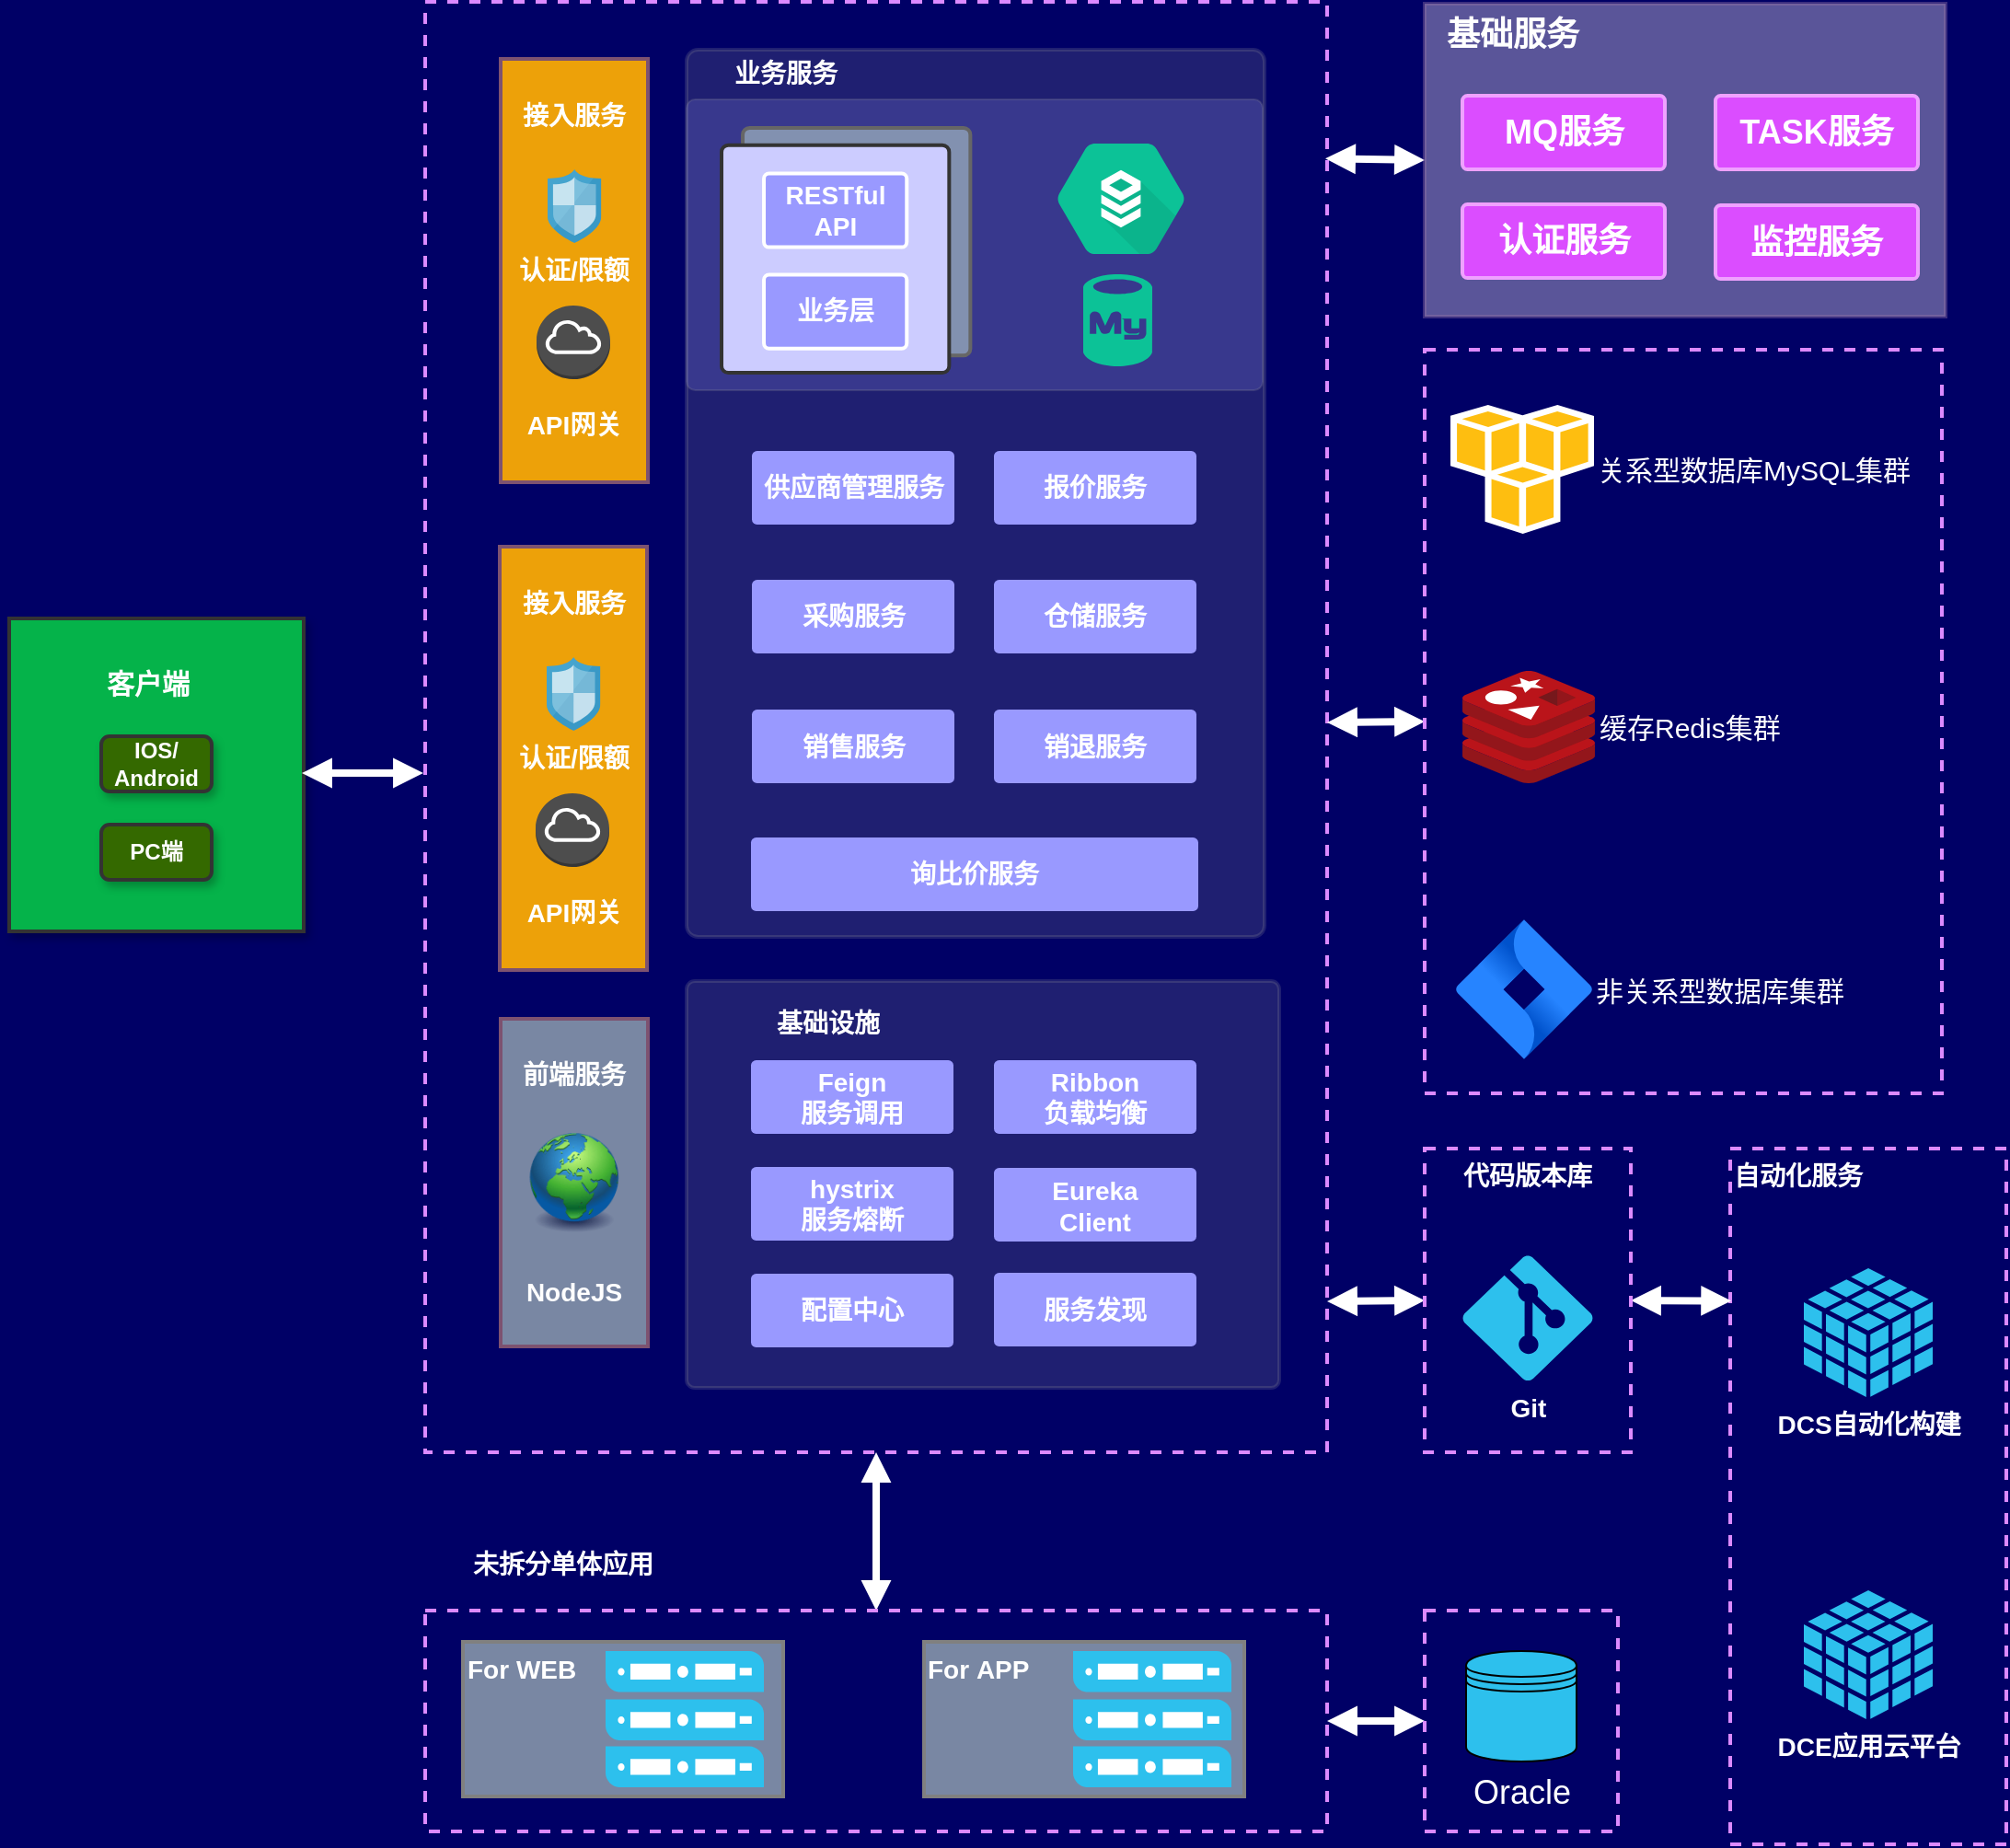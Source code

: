 <mxfile version="24.7.17">
  <diagram id="C5RBs43oDa-KdzZeNtuy" name="Page-1">
    <mxGraphModel dx="2004" dy="1154" grid="0" gridSize="10" guides="1" tooltips="1" connect="1" arrows="1" fold="1" page="1" pageScale="1" pageWidth="827" pageHeight="1169" background="#000066" math="0" shadow="0">
      <root>
        <mxCell id="WIyWlLk6GJQsqaUBKTNV-0" />
        <mxCell id="WIyWlLk6GJQsqaUBKTNV-1" parent="WIyWlLk6GJQsqaUBKTNV-0" />
        <mxCell id="uy2ln4zJi_271SopDiRo-978" value="自动化服务" style="rounded=0;whiteSpace=wrap;html=1;shadow=0;strokeColor=#DC8AFF;strokeWidth=2;fillColor=none;fontSize=14;fontColor=#FFFFFF;align=left;dashed=1;verticalAlign=top;fontStyle=1" parent="WIyWlLk6GJQsqaUBKTNV-1" vertex="1">
          <mxGeometry x="1274" y="713" width="150" height="378" as="geometry" />
        </mxCell>
        <mxCell id="uy2ln4zJi_271SopDiRo-979" value="" style="rounded=0;whiteSpace=wrap;html=1;shadow=0;strokeColor=#DC8AFF;strokeWidth=2;fillColor=none;fontSize=14;fontColor=#FFFFFF;align=left;dashed=1;" parent="WIyWlLk6GJQsqaUBKTNV-1" vertex="1">
          <mxGeometry x="565" y="90" width="490" height="788" as="geometry" />
        </mxCell>
        <mxCell id="uy2ln4zJi_271SopDiRo-980" value="" style="rounded=1;whiteSpace=wrap;html=1;shadow=0;glass=0;strokeColor=#999999;strokeWidth=2;fillColor=#999999;fontSize=14;fontColor=#FFFFFF;align=center;opacity=20;arcSize=2;" parent="WIyWlLk6GJQsqaUBKTNV-1" vertex="1">
          <mxGeometry x="707" y="116" width="314" height="482" as="geometry" />
        </mxCell>
        <mxCell id="uy2ln4zJi_271SopDiRo-981" value="" style="rounded=1;whiteSpace=wrap;html=1;shadow=0;glass=0;strokeColor=#999999;strokeWidth=1;fillColor=#9999FF;fontSize=14;fontColor=#FFFFFF;align=center;arcSize=3;opacity=20;" parent="WIyWlLk6GJQsqaUBKTNV-1" vertex="1">
          <mxGeometry x="707" y="143" width="313" height="158" as="geometry" />
        </mxCell>
        <mxCell id="uy2ln4zJi_271SopDiRo-982" value="" style="rounded=1;whiteSpace=wrap;html=1;shadow=0;glass=0;strokeColor=#999999;strokeWidth=2;fillColor=#999999;fontSize=14;fontColor=#FFFFFF;align=center;opacity=20;arcSize=2;" parent="WIyWlLk6GJQsqaUBKTNV-1" vertex="1">
          <mxGeometry x="707" y="622" width="322" height="221" as="geometry" />
        </mxCell>
        <mxCell id="uy2ln4zJi_271SopDiRo-983" value="" style="group" parent="WIyWlLk6GJQsqaUBKTNV-1" vertex="1" connectable="0">
          <mxGeometry x="339" y="425" width="160" height="170" as="geometry" />
        </mxCell>
        <mxCell id="uy2ln4zJi_271SopDiRo-984" value="" style="rounded=0;whiteSpace=wrap;html=1;shadow=1;fillColor=#05B34A;strokeColor=#333333;strokeWidth=2;" parent="uy2ln4zJi_271SopDiRo-983" vertex="1">
          <mxGeometry width="160" height="170" as="geometry" />
        </mxCell>
        <mxCell id="uy2ln4zJi_271SopDiRo-985" value="&lt;b style=&quot;font-size: 15px;&quot;&gt;客户端&lt;/b&gt;" style="text;html=1;strokeColor=none;fillColor=none;align=center;verticalAlign=middle;whiteSpace=wrap;rounded=0;shadow=1;fontColor=#FFFFFF;fontSize=15;" parent="uy2ln4zJi_271SopDiRo-983" vertex="1">
          <mxGeometry x="45.714" y="23" width="59.429" height="23" as="geometry" />
        </mxCell>
        <mxCell id="uy2ln4zJi_271SopDiRo-986" value="" style="group;fontStyle=1" parent="uy2ln4zJi_271SopDiRo-983" vertex="1" connectable="0">
          <mxGeometry x="15.5" y="70" width="129" height="74.5" as="geometry" />
        </mxCell>
        <mxCell id="uy2ln4zJi_271SopDiRo-990" value="IOS/&lt;br&gt;Android" style="rounded=1;whiteSpace=wrap;html=1;shadow=1;fillColor=#346900;strokeColor=#333333;strokeWidth=2;fontColor=#FFFFFF;fontStyle=1" parent="uy2ln4zJi_271SopDiRo-986" vertex="1">
          <mxGeometry x="34.5" y="-6" width="60" height="30" as="geometry" />
        </mxCell>
        <mxCell id="uy2ln4zJi_271SopDiRo-988" value="PC端" style="rounded=1;whiteSpace=wrap;html=1;shadow=1;fillColor=#346900;strokeColor=#333333;strokeWidth=2;fontColor=#FFFFFF;fontStyle=1" parent="uy2ln4zJi_271SopDiRo-983" vertex="1">
          <mxGeometry x="50" y="112" width="60" height="30" as="geometry" />
        </mxCell>
        <mxCell id="uy2ln4zJi_271SopDiRo-1002" style="rounded=0;orthogonalLoop=1;jettySize=auto;html=1;exitX=0.5;exitY=0;exitDx=0;exitDy=0;entryX=0.5;entryY=1;entryDx=0;entryDy=0;fontSize=18;fontColor=#FFFFFF;strokeColor=#FFFFFF;endArrow=block;endFill=1;strokeWidth=4;startArrow=block;startFill=1;" parent="WIyWlLk6GJQsqaUBKTNV-1" source="uy2ln4zJi_271SopDiRo-1003" target="uy2ln4zJi_271SopDiRo-979" edge="1">
          <mxGeometry relative="1" as="geometry" />
        </mxCell>
        <mxCell id="uy2ln4zJi_271SopDiRo-1003" value="" style="rounded=0;whiteSpace=wrap;html=1;shadow=0;strokeColor=#DC8AFF;strokeWidth=2;fillColor=none;fontSize=14;fontColor=#FFFFFF;align=left;dashed=1;labelPosition=center;verticalLabelPosition=top;verticalAlign=bottom;fontStyle=1" parent="WIyWlLk6GJQsqaUBKTNV-1" vertex="1">
          <mxGeometry x="565" y="964" width="490" height="120" as="geometry" />
        </mxCell>
        <mxCell id="uy2ln4zJi_271SopDiRo-1004" style="edgeStyle=none;rounded=0;orthogonalLoop=1;jettySize=auto;html=1;exitX=0;exitY=0.5;exitDx=0;exitDy=0;startArrow=block;startFill=1;endArrow=block;endFill=1;strokeColor=#FFFFFF;strokeWidth=4;fontSize=18;fontColor=#FFFFFF;" parent="WIyWlLk6GJQsqaUBKTNV-1" source="uy2ln4zJi_271SopDiRo-1005" target="uy2ln4zJi_271SopDiRo-979" edge="1">
          <mxGeometry relative="1" as="geometry" />
        </mxCell>
        <mxCell id="uy2ln4zJi_271SopDiRo-1005" value="" style="rounded=0;whiteSpace=wrap;html=1;shadow=0;strokeColor=#DC8AFF;strokeWidth=2;fillColor=none;fontSize=14;fontColor=#FFFFFF;align=left;dashed=1;" parent="WIyWlLk6GJQsqaUBKTNV-1" vertex="1">
          <mxGeometry x="1108" y="279" width="281" height="404" as="geometry" />
        </mxCell>
        <mxCell id="uy2ln4zJi_271SopDiRo-1006" style="rounded=0;orthogonalLoop=1;jettySize=auto;html=1;exitX=0;exitY=0.5;exitDx=0;exitDy=0;startArrow=block;startFill=1;endArrow=block;endFill=1;strokeColor=#FFFFFF;strokeWidth=4;fontSize=18;fontColor=#FFFFFF;entryX=1;entryY=0.896;entryDx=0;entryDy=0;entryPerimeter=0;" parent="WIyWlLk6GJQsqaUBKTNV-1" source="uy2ln4zJi_271SopDiRo-1008" target="uy2ln4zJi_271SopDiRo-979" edge="1">
          <mxGeometry relative="1" as="geometry">
            <mxPoint x="1072" y="818" as="targetPoint" />
          </mxGeometry>
        </mxCell>
        <mxCell id="uy2ln4zJi_271SopDiRo-1007" style="edgeStyle=none;rounded=0;orthogonalLoop=1;jettySize=auto;html=1;exitX=1;exitY=0.5;exitDx=0;exitDy=0;startArrow=block;startFill=1;endArrow=block;endFill=1;strokeColor=#FFFFFF;strokeWidth=4;fontSize=18;fontColor=#FFFFFF;entryX=0.004;entryY=0.219;entryDx=0;entryDy=0;entryPerimeter=0;" parent="WIyWlLk6GJQsqaUBKTNV-1" source="uy2ln4zJi_271SopDiRo-1008" target="uy2ln4zJi_271SopDiRo-978" edge="1">
          <mxGeometry relative="1" as="geometry" />
        </mxCell>
        <mxCell id="uy2ln4zJi_271SopDiRo-1008" value="代码版本库" style="rounded=0;whiteSpace=wrap;html=1;shadow=0;strokeColor=#DC8AFF;strokeWidth=2;fillColor=none;fontSize=14;fontColor=#FFFFFF;align=center;dashed=1;verticalAlign=top;fontStyle=1" parent="WIyWlLk6GJQsqaUBKTNV-1" vertex="1">
          <mxGeometry x="1108" y="713" width="112" height="165" as="geometry" />
        </mxCell>
        <mxCell id="uy2ln4zJi_271SopDiRo-1009" style="edgeStyle=none;rounded=0;orthogonalLoop=1;jettySize=auto;html=1;exitX=0;exitY=0.5;exitDx=0;exitDy=0;entryX=1;entryY=0.5;entryDx=0;entryDy=0;startArrow=block;startFill=1;endArrow=block;endFill=1;strokeColor=#FFFFFF;strokeWidth=4;fontSize=18;fontColor=#FFFFFF;" parent="WIyWlLk6GJQsqaUBKTNV-1" source="uy2ln4zJi_271SopDiRo-1010" target="uy2ln4zJi_271SopDiRo-1003" edge="1">
          <mxGeometry relative="1" as="geometry" />
        </mxCell>
        <mxCell id="uy2ln4zJi_271SopDiRo-1010" value="" style="rounded=0;whiteSpace=wrap;html=1;shadow=0;strokeColor=#DC8AFF;strokeWidth=2;fillColor=none;fontSize=14;fontColor=#FFFFFF;align=left;dashed=1;" parent="WIyWlLk6GJQsqaUBKTNV-1" vertex="1">
          <mxGeometry x="1108" y="964" width="105" height="120" as="geometry" />
        </mxCell>
        <mxCell id="uy2ln4zJi_271SopDiRo-1011" style="edgeStyle=none;rounded=0;orthogonalLoop=1;jettySize=auto;html=1;exitX=0;exitY=0.5;exitDx=0;exitDy=0;entryX=0.998;entryY=0.108;entryDx=0;entryDy=0;entryPerimeter=0;startArrow=block;startFill=1;endArrow=block;endFill=1;strokeColor=#FFFFFF;strokeWidth=4;fontSize=18;fontColor=#FFFFFF;" parent="WIyWlLk6GJQsqaUBKTNV-1" source="uy2ln4zJi_271SopDiRo-1012" target="uy2ln4zJi_271SopDiRo-979" edge="1">
          <mxGeometry relative="1" as="geometry" />
        </mxCell>
        <mxCell id="uy2ln4zJi_271SopDiRo-1012" value="&amp;nbsp; 基础服务" style="rounded=0;whiteSpace=wrap;html=1;shadow=0;strokeColor=#9673a6;strokeWidth=2;fillColor=#e1d5e7;fontSize=18;align=left;opacity=40;fontStyle=1;fontColor=#FFFFFF;verticalAlign=top;" parent="WIyWlLk6GJQsqaUBKTNV-1" vertex="1">
          <mxGeometry x="1108" y="91" width="283" height="170" as="geometry" />
        </mxCell>
        <mxCell id="uy2ln4zJi_271SopDiRo-1013" value="接入服务&lt;br&gt;&lt;br&gt;&lt;br&gt;&lt;br&gt;&lt;br&gt;认证/限额&lt;br&gt;&lt;br&gt;&lt;br&gt;&lt;br&gt;&lt;br&gt;API网关" style="rounded=0;whiteSpace=wrap;html=1;shadow=0;strokeColor=#7D5270;strokeWidth=2;fillColor=#EDA109;fontSize=14;fontColor=#FFFFFF;align=center;fontStyle=1" parent="WIyWlLk6GJQsqaUBKTNV-1" vertex="1">
          <mxGeometry x="606" y="121" width="80" height="230" as="geometry" />
        </mxCell>
        <mxCell id="uy2ln4zJi_271SopDiRo-1014" value="" style="aspect=fixed;html=1;perimeter=none;align=center;shadow=0;dashed=0;image;fontSize=12;image=img/lib/mscae/ShieldFirewall.svg;" parent="WIyWlLk6GJQsqaUBKTNV-1" vertex="1">
          <mxGeometry x="631.5" y="181" width="29.2" height="40" as="geometry" />
        </mxCell>
        <mxCell id="uy2ln4zJi_271SopDiRo-1015" value="" style="outlineConnect=0;dashed=0;verticalLabelPosition=bottom;verticalAlign=top;align=center;html=1;shape=mxgraph.aws3.internet_gateway;fillColor=#4D4D4D;gradientColor=none;shadow=0;strokeColor=#000000;strokeWidth=2;fontSize=31;fontColor=#FFFFFF;" parent="WIyWlLk6GJQsqaUBKTNV-1" vertex="1">
          <mxGeometry x="625.5" y="255" width="40" height="40" as="geometry" />
        </mxCell>
        <mxCell id="uy2ln4zJi_271SopDiRo-1016" value="接入服务&lt;br&gt;&lt;br&gt;&lt;br&gt;&lt;br&gt;&lt;br&gt;认证/限额&lt;br&gt;&lt;br&gt;&lt;br&gt;&lt;br&gt;&lt;br&gt;API网关" style="rounded=0;whiteSpace=wrap;html=1;shadow=0;strokeColor=#7D5270;strokeWidth=2;fillColor=#EDA109;fontSize=14;fontColor=#FFFFFF;align=center;fontStyle=1" parent="WIyWlLk6GJQsqaUBKTNV-1" vertex="1">
          <mxGeometry x="605.5" y="386" width="80" height="230" as="geometry" />
        </mxCell>
        <mxCell id="uy2ln4zJi_271SopDiRo-1017" value="" style="aspect=fixed;html=1;perimeter=none;align=center;shadow=0;dashed=0;image;fontSize=12;image=img/lib/mscae/ShieldFirewall.svg;" parent="WIyWlLk6GJQsqaUBKTNV-1" vertex="1">
          <mxGeometry x="631" y="446" width="29.2" height="40" as="geometry" />
        </mxCell>
        <mxCell id="uy2ln4zJi_271SopDiRo-1018" value="" style="outlineConnect=0;dashed=0;verticalLabelPosition=bottom;verticalAlign=top;align=center;html=1;shape=mxgraph.aws3.internet_gateway;fillColor=#4D4D4D;gradientColor=none;shadow=0;strokeColor=#000000;strokeWidth=2;fontSize=31;fontColor=#FFFFFF;" parent="WIyWlLk6GJQsqaUBKTNV-1" vertex="1">
          <mxGeometry x="625" y="520" width="40" height="40" as="geometry" />
        </mxCell>
        <mxCell id="uy2ln4zJi_271SopDiRo-1019" value="前端服务&lt;br&gt;&lt;br&gt;&lt;br&gt;&lt;br&gt;&lt;br&gt;&lt;br&gt;&lt;br&gt;NodeJS" style="rounded=0;whiteSpace=wrap;html=1;shadow=0;strokeColor=#7D5270;strokeWidth=2;fillColor=#7987A3;fontSize=14;fontColor=#FFFFFF;align=center;fontStyle=1" parent="WIyWlLk6GJQsqaUBKTNV-1" vertex="1">
          <mxGeometry x="606" y="642.5" width="80" height="178" as="geometry" />
        </mxCell>
        <mxCell id="uy2ln4zJi_271SopDiRo-1020" value="" style="image;html=1;labelBackgroundColor=#ffffff;image=img/lib/clip_art/general/Earth_globe_128x128.png;shadow=0;strokeColor=#000000;strokeWidth=2;fillColor=#7987A3;fontSize=14;fontColor=#FFFFFF;align=left;" parent="WIyWlLk6GJQsqaUBKTNV-1" vertex="1">
          <mxGeometry x="619" y="704.5" width="54" height="54" as="geometry" />
        </mxCell>
        <mxCell id="uy2ln4zJi_271SopDiRo-1021" value="供应商管理服务" style="rounded=1;whiteSpace=wrap;html=1;shadow=0;glass=0;strokeColor=none;strokeWidth=2;fillColor=#9999FF;fontSize=14;fontColor=#FFFFFF;align=center;arcSize=7;fontStyle=1" parent="WIyWlLk6GJQsqaUBKTNV-1" vertex="1">
          <mxGeometry x="742.5" y="334" width="110" height="40" as="geometry" />
        </mxCell>
        <mxCell id="uy2ln4zJi_271SopDiRo-1022" value="采购服务" style="rounded=1;whiteSpace=wrap;html=1;shadow=0;glass=0;strokeColor=none;strokeWidth=2;fillColor=#9999FF;fontSize=14;fontColor=#FFFFFF;align=center;arcSize=7;fontStyle=1" parent="WIyWlLk6GJQsqaUBKTNV-1" vertex="1">
          <mxGeometry x="742.5" y="404" width="110" height="40" as="geometry" />
        </mxCell>
        <mxCell id="uy2ln4zJi_271SopDiRo-1024" value="销售服务" style="rounded=1;whiteSpace=wrap;html=1;shadow=0;glass=0;strokeColor=none;strokeWidth=2;fillColor=#9999FF;fontSize=14;fontColor=#FFFFFF;align=center;arcSize=7;fontStyle=1" parent="WIyWlLk6GJQsqaUBKTNV-1" vertex="1">
          <mxGeometry x="742.5" y="474.5" width="110" height="40" as="geometry" />
        </mxCell>
        <mxCell id="uy2ln4zJi_271SopDiRo-1025" value="报价服务" style="rounded=1;whiteSpace=wrap;html=1;shadow=0;glass=0;strokeColor=none;strokeWidth=2;fillColor=#9999FF;fontSize=14;fontColor=#FFFFFF;align=center;arcSize=7;fontStyle=1" parent="WIyWlLk6GJQsqaUBKTNV-1" vertex="1">
          <mxGeometry x="874" y="334" width="110" height="40" as="geometry" />
        </mxCell>
        <mxCell id="uy2ln4zJi_271SopDiRo-1026" value="仓储服务" style="rounded=1;whiteSpace=wrap;html=1;shadow=0;glass=0;strokeColor=none;strokeWidth=2;fillColor=#9999FF;fontSize=14;fontColor=#FFFFFF;align=center;arcSize=7;fontStyle=1" parent="WIyWlLk6GJQsqaUBKTNV-1" vertex="1">
          <mxGeometry x="874" y="404" width="110" height="40" as="geometry" />
        </mxCell>
        <mxCell id="uy2ln4zJi_271SopDiRo-1028" value="销退服务" style="rounded=1;whiteSpace=wrap;html=1;shadow=0;glass=0;strokeColor=none;strokeWidth=2;fillColor=#9999FF;fontSize=14;fontColor=#FFFFFF;align=center;arcSize=7;fontStyle=1" parent="WIyWlLk6GJQsqaUBKTNV-1" vertex="1">
          <mxGeometry x="874" y="474.5" width="110" height="40" as="geometry" />
        </mxCell>
        <mxCell id="uy2ln4zJi_271SopDiRo-1029" value="询比价服务" style="rounded=1;whiteSpace=wrap;html=1;shadow=0;glass=0;strokeColor=none;strokeWidth=2;fillColor=#9999FF;fontSize=14;fontColor=#FFFFFF;align=center;arcSize=7;fontStyle=1" parent="WIyWlLk6GJQsqaUBKTNV-1" vertex="1">
          <mxGeometry x="742" y="544" width="243" height="40" as="geometry" />
        </mxCell>
        <mxCell id="uy2ln4zJi_271SopDiRo-1030" value="" style="group" parent="WIyWlLk6GJQsqaUBKTNV-1" vertex="1" connectable="0">
          <mxGeometry x="726" y="158.5" width="142" height="139" as="geometry" />
        </mxCell>
        <mxCell id="uy2ln4zJi_271SopDiRo-1031" value="" style="rounded=1;whiteSpace=wrap;html=1;shadow=0;strokeColor=#666666;strokeWidth=2;fillColor=#8291B0;fontSize=14;fontColor=#FFFFFF;align=left;arcSize=3;glass=0;" parent="uy2ln4zJi_271SopDiRo-1030" vertex="1">
          <mxGeometry x="11.514" width="123.664" height="123.65" as="geometry" />
        </mxCell>
        <mxCell id="uy2ln4zJi_271SopDiRo-1032" value="" style="rounded=1;whiteSpace=wrap;html=1;shadow=0;strokeColor=#333333;strokeWidth=2;fillColor=#CCCCFF;fontSize=14;fontColor=#FFFFFF;align=left;arcSize=3;glass=0;" parent="uy2ln4zJi_271SopDiRo-1030" vertex="1">
          <mxGeometry y="9.38" width="123.664" height="123.65" as="geometry" />
        </mxCell>
        <mxCell id="uy2ln4zJi_271SopDiRo-1033" value="RESTful&lt;br&gt;API" style="rounded=1;whiteSpace=wrap;html=1;shadow=0;glass=0;strokeColor=#FFFFFF;strokeWidth=2;fillColor=#9999FF;fontSize=14;fontColor=#FFFFFF;align=center;arcSize=7;fontStyle=1" parent="uy2ln4zJi_271SopDiRo-1030" vertex="1">
          <mxGeometry x="23.027" y="24.73" width="77.61" height="40.08" as="geometry" />
        </mxCell>
        <mxCell id="uy2ln4zJi_271SopDiRo-1034" value="业务层" style="rounded=1;whiteSpace=wrap;html=1;shadow=0;glass=0;strokeColor=#FFFFFF;strokeWidth=2;fillColor=#9999FF;fontSize=14;fontColor=#FFFFFF;align=center;arcSize=7;fontStyle=1" parent="uy2ln4zJi_271SopDiRo-1030" vertex="1">
          <mxGeometry x="23.027" y="79.733" width="77.61" height="40.08" as="geometry" />
        </mxCell>
        <mxCell id="uy2ln4zJi_271SopDiRo-1035" value="基础设施" style="text;html=1;strokeColor=none;fillColor=none;align=left;verticalAlign=middle;whiteSpace=wrap;rounded=0;shadow=0;glass=0;fontSize=14;fontColor=#FFFFFF;opacity=20;fontStyle=1" parent="WIyWlLk6GJQsqaUBKTNV-1" vertex="1">
          <mxGeometry x="753.5" y="635" width="69" height="20" as="geometry" />
        </mxCell>
        <mxCell id="uy2ln4zJi_271SopDiRo-1036" value="" style="verticalLabelPosition=bottom;html=1;verticalAlign=top;align=center;strokeColor=none;fillColor=#0CC297;shape=mxgraph.azure.mysql_database;shadow=0;glass=0;fontSize=14;fontColor=#FFFFFF;" parent="WIyWlLk6GJQsqaUBKTNV-1" vertex="1">
          <mxGeometry x="922.5" y="238" width="37.5" height="50" as="geometry" />
        </mxCell>
        <mxCell id="uy2ln4zJi_271SopDiRo-1037" value="" style="shape=mxgraph.gcp.storage_databases.cloud_sql;html=1;fillColor=#0CC297;gradientColor=none;strokeColor=none;verticalLabelPosition=bottom;verticalAlign=top;align=center;shadow=0;glass=0;fontSize=14;fontColor=#FFFFFF;" parent="WIyWlLk6GJQsqaUBKTNV-1" vertex="1">
          <mxGeometry x="908.5" y="167" width="69" height="60" as="geometry" />
        </mxCell>
        <mxCell id="uy2ln4zJi_271SopDiRo-1038" value="Feign&lt;br&gt;服务调用" style="rounded=1;whiteSpace=wrap;html=1;shadow=0;glass=0;strokeColor=none;strokeWidth=2;fillColor=#9999FF;fontSize=14;fontColor=#FFFFFF;align=center;arcSize=7;fontStyle=1" parent="WIyWlLk6GJQsqaUBKTNV-1" vertex="1">
          <mxGeometry x="742" y="665" width="110" height="40" as="geometry" />
        </mxCell>
        <mxCell id="uy2ln4zJi_271SopDiRo-1039" value="Ribbon&lt;br&gt;负载均衡" style="rounded=1;whiteSpace=wrap;html=1;shadow=0;glass=0;strokeColor=none;strokeWidth=2;fillColor=#9999FF;fontSize=14;fontColor=#FFFFFF;align=center;arcSize=7;fontStyle=1" parent="WIyWlLk6GJQsqaUBKTNV-1" vertex="1">
          <mxGeometry x="874" y="665" width="110" height="40" as="geometry" />
        </mxCell>
        <mxCell id="uy2ln4zJi_271SopDiRo-1040" value="Eureka&lt;br&gt;Client" style="rounded=1;whiteSpace=wrap;html=1;shadow=0;glass=0;strokeColor=none;strokeWidth=2;fillColor=#9999FF;fontSize=14;fontColor=#FFFFFF;align=center;arcSize=7;fontStyle=1" parent="WIyWlLk6GJQsqaUBKTNV-1" vertex="1">
          <mxGeometry x="874" y="723.5" width="110" height="40" as="geometry" />
        </mxCell>
        <mxCell id="uy2ln4zJi_271SopDiRo-1041" value="hystrix&lt;br&gt;服务熔断" style="rounded=1;whiteSpace=wrap;html=1;shadow=0;glass=0;strokeColor=none;strokeWidth=2;fillColor=#9999FF;fontSize=14;fontColor=#FFFFFF;align=center;arcSize=7;fontStyle=1" parent="WIyWlLk6GJQsqaUBKTNV-1" vertex="1">
          <mxGeometry x="742" y="723" width="110" height="40" as="geometry" />
        </mxCell>
        <mxCell id="uy2ln4zJi_271SopDiRo-1042" value="配置中心" style="rounded=1;whiteSpace=wrap;html=1;shadow=0;glass=0;strokeColor=none;strokeWidth=2;fillColor=#9999FF;fontSize=14;fontColor=#FFFFFF;align=center;arcSize=7;fontStyle=1" parent="WIyWlLk6GJQsqaUBKTNV-1" vertex="1">
          <mxGeometry x="742" y="781" width="110" height="40" as="geometry" />
        </mxCell>
        <mxCell id="uy2ln4zJi_271SopDiRo-1043" value="服务发现" style="rounded=1;whiteSpace=wrap;html=1;shadow=0;glass=0;strokeColor=none;strokeWidth=2;fillColor=#9999FF;fontSize=14;fontColor=#FFFFFF;align=center;arcSize=7;fontStyle=1" parent="WIyWlLk6GJQsqaUBKTNV-1" vertex="1">
          <mxGeometry x="874" y="780.5" width="110" height="40" as="geometry" />
        </mxCell>
        <mxCell id="uy2ln4zJi_271SopDiRo-1044" value="For&amp;nbsp;WEB" style="rounded=0;whiteSpace=wrap;html=1;shadow=0;strokeColor=#808080;strokeWidth=2;fillColor=#7987A3;fontSize=14;fontColor=#FFFFFF;align=left;fontStyle=1;verticalAlign=top;" parent="WIyWlLk6GJQsqaUBKTNV-1" vertex="1">
          <mxGeometry x="585.5" y="981" width="174" height="84" as="geometry" />
        </mxCell>
        <mxCell id="uy2ln4zJi_271SopDiRo-1045" value="For&amp;nbsp;APP" style="rounded=0;whiteSpace=wrap;html=1;shadow=0;strokeColor=#808080;strokeWidth=2;fillColor=#7987A3;fontSize=14;fontColor=#FFFFFF;align=left;fontStyle=1;verticalAlign=top;" parent="WIyWlLk6GJQsqaUBKTNV-1" vertex="1">
          <mxGeometry x="836" y="981" width="174" height="84" as="geometry" />
        </mxCell>
        <mxCell id="uy2ln4zJi_271SopDiRo-1046" value="业务服务" style="text;html=1;strokeColor=none;fillColor=none;align=left;verticalAlign=middle;whiteSpace=wrap;rounded=0;shadow=0;glass=0;fontSize=14;fontColor=#FFFFFF;opacity=20;fontStyle=1" parent="WIyWlLk6GJQsqaUBKTNV-1" vertex="1">
          <mxGeometry x="730.5" y="119" width="69" height="20" as="geometry" />
        </mxCell>
        <mxCell id="uy2ln4zJi_271SopDiRo-1047" value="未拆分单体应用" style="text;html=1;strokeColor=none;fillColor=none;align=left;verticalAlign=middle;whiteSpace=wrap;rounded=0;shadow=0;glass=0;fontSize=14;fontColor=#FFFFFF;opacity=20;fontStyle=1" parent="WIyWlLk6GJQsqaUBKTNV-1" vertex="1">
          <mxGeometry x="589" y="929" width="112" height="20" as="geometry" />
        </mxCell>
        <mxCell id="uy2ln4zJi_271SopDiRo-1048" value="Git" style="shadow=0;dashed=0;html=1;strokeColor=none;fillColor=#2DC0ED;labelPosition=center;verticalLabelPosition=bottom;verticalAlign=top;align=center;shape=mxgraph.azure.git_repository;glass=0;fontSize=14;fontColor=#FFFFFF;fontStyle=1" parent="WIyWlLk6GJQsqaUBKTNV-1" vertex="1">
          <mxGeometry x="1128.5" y="771" width="71" height="68" as="geometry" />
        </mxCell>
        <mxCell id="uy2ln4zJi_271SopDiRo-1049" value="DCS自动化构建" style="shadow=0;dashed=0;html=1;strokeColor=none;labelPosition=center;verticalLabelPosition=bottom;verticalAlign=top;outlineConnect=0;align=center;shape=mxgraph.office.databases.database_cube;fillColor=#2DC0ED;glass=0;fontSize=14;fontColor=#FFFFFF;fontStyle=1" parent="WIyWlLk6GJQsqaUBKTNV-1" vertex="1">
          <mxGeometry x="1314" y="778" width="70" height="70" as="geometry" />
        </mxCell>
        <mxCell id="uy2ln4zJi_271SopDiRo-1050" value="DCE应用云平台" style="shadow=0;dashed=0;html=1;strokeColor=none;labelPosition=center;verticalLabelPosition=bottom;verticalAlign=top;outlineConnect=0;align=center;shape=mxgraph.office.databases.database_cube;fillColor=#2DC0ED;glass=0;fontSize=14;fontColor=#FFFFFF;fontStyle=1" parent="WIyWlLk6GJQsqaUBKTNV-1" vertex="1">
          <mxGeometry x="1314" y="953" width="70" height="70" as="geometry" />
        </mxCell>
        <mxCell id="uy2ln4zJi_271SopDiRo-1051" value="缓存Redis集群" style="aspect=fixed;html=1;perimeter=none;align=left;shadow=0;dashed=0;image;fontSize=15;image=img/lib/mscae/Cache_Redis_Product.svg;glass=0;strokeColor=#000000;strokeWidth=1;fillColor=#2E73B8;gradientColor=none;labelBackgroundColor=none;fontColor=#FFFFFF;verticalAlign=middle;labelPosition=right;verticalLabelPosition=middle;" parent="WIyWlLk6GJQsqaUBKTNV-1" vertex="1">
          <mxGeometry x="1128.5" y="453.5" width="72" height="61" as="geometry" />
        </mxCell>
        <mxCell id="uy2ln4zJi_271SopDiRo-1052" value="MQ服务" style="rounded=1;whiteSpace=wrap;html=1;shadow=0;glass=0;strokeColor=#EFA1FF;strokeWidth=2;fillColor=#DB4DFF;fontSize=18;fontColor=#FFFFFF;align=center;arcSize=7;fontStyle=1" parent="WIyWlLk6GJQsqaUBKTNV-1" vertex="1">
          <mxGeometry x="1128.5" y="141" width="110" height="40" as="geometry" />
        </mxCell>
        <mxCell id="uy2ln4zJi_271SopDiRo-1053" value="TASK服务" style="rounded=1;whiteSpace=wrap;html=1;shadow=0;glass=0;strokeColor=#EFA1FF;strokeWidth=2;fillColor=#DB4DFF;fontSize=18;fontColor=#FFFFFF;align=center;arcSize=7;fontStyle=1" parent="WIyWlLk6GJQsqaUBKTNV-1" vertex="1">
          <mxGeometry x="1266" y="141" width="110" height="40" as="geometry" />
        </mxCell>
        <mxCell id="uy2ln4zJi_271SopDiRo-1054" value="监控服务" style="rounded=1;whiteSpace=wrap;html=1;shadow=0;glass=0;strokeColor=#EFA1FF;strokeWidth=2;fillColor=#DB4DFF;fontSize=18;fontColor=#FFFFFF;align=center;arcSize=7;fontStyle=1" parent="WIyWlLk6GJQsqaUBKTNV-1" vertex="1">
          <mxGeometry x="1266" y="200.5" width="110" height="40" as="geometry" />
        </mxCell>
        <mxCell id="uy2ln4zJi_271SopDiRo-1055" value="认证服务" style="rounded=1;whiteSpace=wrap;html=1;shadow=0;glass=0;strokeColor=#EFA1FF;strokeWidth=2;fillColor=#DB4DFF;fontSize=18;fontColor=#FFFFFF;align=center;arcSize=7;fontStyle=1" parent="WIyWlLk6GJQsqaUBKTNV-1" vertex="1">
          <mxGeometry x="1128.5" y="200" width="110" height="40" as="geometry" />
        </mxCell>
        <mxCell id="uy2ln4zJi_271SopDiRo-1056" value="" style="pointerEvents=1;shadow=0;dashed=0;html=1;strokeColor=none;fillColor=#2DC0ED;labelPosition=center;verticalLabelPosition=bottom;verticalAlign=top;align=center;outlineConnect=0;shape=mxgraph.veeam.server_stack;glass=0;labelBackgroundColor=none;fontSize=18;fontColor=#FFFFFF;" parent="WIyWlLk6GJQsqaUBKTNV-1" vertex="1">
          <mxGeometry x="663" y="986" width="86" height="74" as="geometry" />
        </mxCell>
        <mxCell id="uy2ln4zJi_271SopDiRo-1057" value="" style="pointerEvents=1;shadow=0;dashed=0;html=1;strokeColor=none;fillColor=#2DC0ED;labelPosition=center;verticalLabelPosition=bottom;verticalAlign=top;align=center;outlineConnect=0;shape=mxgraph.veeam.server_stack;glass=0;labelBackgroundColor=none;fontSize=18;fontColor=#FFFFFF;" parent="WIyWlLk6GJQsqaUBKTNV-1" vertex="1">
          <mxGeometry x="917" y="986" width="86" height="74" as="geometry" />
        </mxCell>
        <mxCell id="uy2ln4zJi_271SopDiRo-1058" value="Oracle" style="shape=datastore;whiteSpace=wrap;html=1;shadow=0;glass=0;labelBackgroundColor=none;strokeColor=#000000;strokeWidth=1;fillColor=#2DC0ED;gradientColor=none;fontSize=18;fontColor=#FFFFFF;align=center;labelPosition=center;verticalLabelPosition=bottom;verticalAlign=top;" parent="WIyWlLk6GJQsqaUBKTNV-1" vertex="1">
          <mxGeometry x="1130.5" y="986" width="60" height="60" as="geometry" />
        </mxCell>
        <mxCell id="uy2ln4zJi_271SopDiRo-1059" value="非关系型数据库集群" style="image;image=img/lib/atlassian/Jira_Software_Logo.svg;shadow=0;glass=0;labelBackgroundColor=none;strokeColor=#000000;strokeWidth=1;fillColor=#2DC0ED;gradientColor=none;fontSize=15;fontColor=#FFFFFF;align=left;labelPosition=right;verticalLabelPosition=middle;verticalAlign=middle;" parent="WIyWlLk6GJQsqaUBKTNV-1" vertex="1">
          <mxGeometry x="1125" y="588.5" width="74" height="76" as="geometry" />
        </mxCell>
        <mxCell id="uy2ln4zJi_271SopDiRo-1060" value="关系型数据库MySQL集群" style="dashed=0;outlineConnect=0;html=1;align=left;labelPosition=right;verticalLabelPosition=middle;verticalAlign=middle;shape=mxgraph.weblogos.aws;shadow=0;glass=0;labelBackgroundColor=none;strokeColor=#000000;strokeWidth=1;fillColor=#2DC0ED;gradientColor=none;fontSize=15;fontColor=#FFFFFF;" parent="WIyWlLk6GJQsqaUBKTNV-1" vertex="1">
          <mxGeometry x="1122" y="309" width="78" height="70" as="geometry" />
        </mxCell>
        <mxCell id="XCUX0W6D3z8FIYJRd3mg-3" style="edgeStyle=none;rounded=0;orthogonalLoop=1;jettySize=auto;html=1;startArrow=block;startFill=1;endArrow=block;endFill=1;strokeColor=#FFFFFF;strokeWidth=4;fontSize=18;fontColor=#FFFFFF;" edge="1" parent="WIyWlLk6GJQsqaUBKTNV-1">
          <mxGeometry relative="1" as="geometry">
            <mxPoint x="564" y="509" as="sourcePoint" />
            <mxPoint x="498" y="509" as="targetPoint" />
          </mxGeometry>
        </mxCell>
      </root>
    </mxGraphModel>
  </diagram>
</mxfile>
